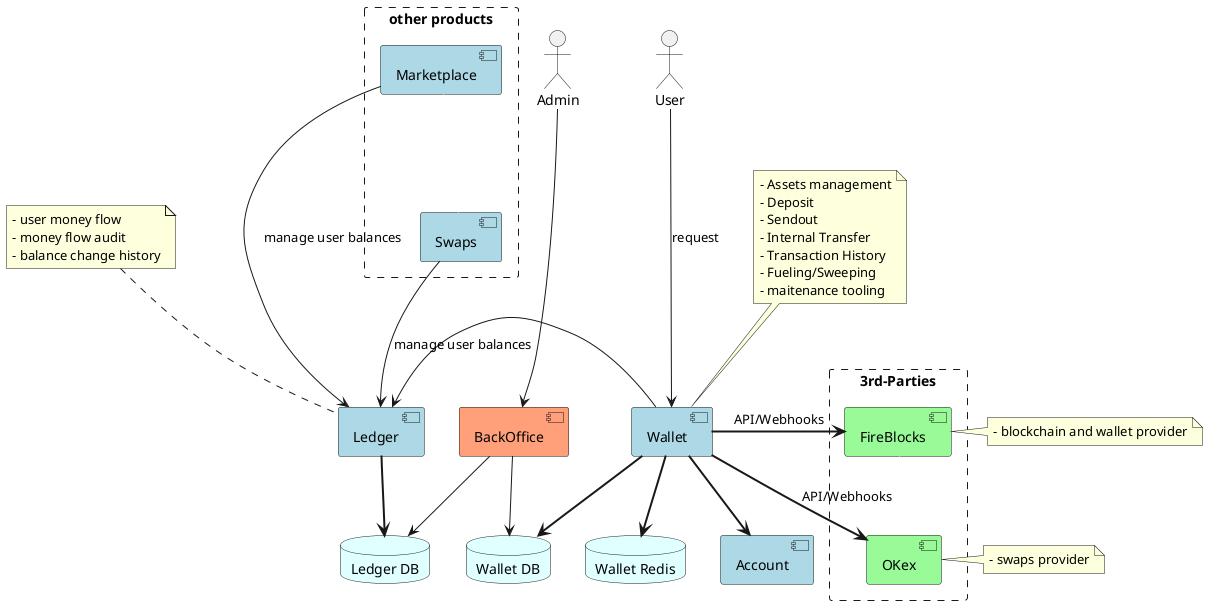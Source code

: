 @@startuml


:User: as u
:Admin: as a

rectangle "3rd-Parties" #line.dashed {
    component "FireBlocks" as f #palegreen
    component "OKex" as o #palegreen
}

rectangle "other products" #line.dashed {
component "Marketplace" as marketplace #LightBlue
component "Swaps" as swaps #LightBlue
}

skinparam rectangle {
    from up to down
}

component "Account" as account #LightBlue
component "Wallet" as wallet #LightBlue
component "Ledger" as ledger #LightBlue
component "Account" as account #LightBlue
database "Wallet DB" as wallet_db #LightCyan
database "Wallet Redis" as wallet_cache #LightCyan
database "Ledger DB" as ledger_db #LightCyan
component "BackOffice" as backoffice #LightSalmon


note top of wallet
- Assets management
- Deposit
- Sendout
- Internal Transfer
- Transaction History
- Fueling/Sweeping
- maitenance tooling
end note

note top of ledger
- user money flow
- money flow audit
- balance change history
end note

note right of o
- swaps provider
end note

note right of f
- blockchain and wallet provider
end note

u --down-> wallet: request
wallet -left-> ledger

' small hack to hame boxies vertical order
f .. o #white
marketplace .. swaps #white

wallet => f: API/Webhooks
wallet => o: API/Webhooks

marketplace --> ledger: manage user balances
swaps --> ledger: manage user balances

wallet =down=> wallet_db
wallet =down=> wallet_cache
wallet =down=> account

ledger =down=> ledger_db

backoffice --> wallet_db
backoffice --> ledger_db
a ---> backoffice

@@enduml